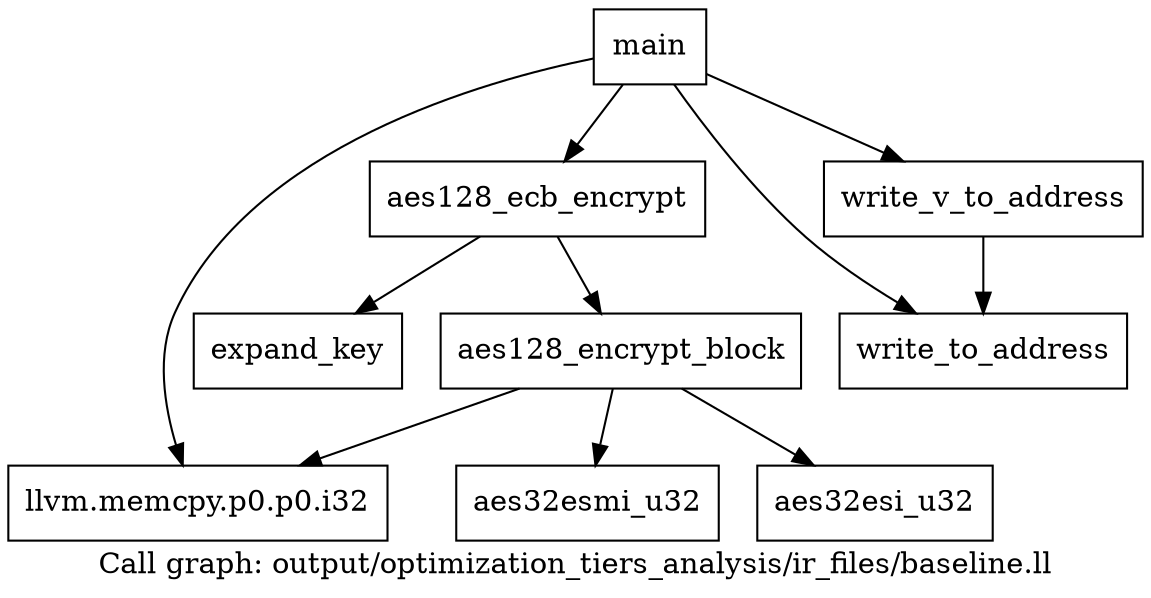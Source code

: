 digraph "Call graph: output/optimization_tiers_analysis/ir_files/baseline.ll" {
	label="Call graph: output/optimization_tiers_analysis/ir_files/baseline.ll";

	Node0x36c533c0 [shape=record,label="{expand_key}"];
	Node0x36c556d0 [shape=record,label="{aes128_encrypt_block}"];
	Node0x36c556d0 -> Node0x36c58760;
	Node0x36c556d0 -> Node0x36c5a770;
	Node0x36c556d0 -> Node0x36c5bc60;
	Node0x36c58760 [shape=record,label="{llvm.memcpy.p0.p0.i32}"];
	Node0x36c5a770 [shape=record,label="{aes32esmi_u32}"];
	Node0x36c5bc60 [shape=record,label="{aes32esi_u32}"];
	Node0x36c5c880 [shape=record,label="{aes128_ecb_encrypt}"];
	Node0x36c5c880 -> Node0x36c533c0;
	Node0x36c5c880 -> Node0x36c556d0;
	Node0x36c5dc80 [shape=record,label="{write_to_address}"];
	Node0x36c5e520 [shape=record,label="{write_v_to_address}"];
	Node0x36c5e520 -> Node0x36c5dc80;
	Node0x36c56b00 [shape=record,label="{main}"];
	Node0x36c56b00 -> Node0x36c58760;
	Node0x36c56b00 -> Node0x36c5dc80;
	Node0x36c56b00 -> Node0x36c5e520;
	Node0x36c56b00 -> Node0x36c5c880;
}
